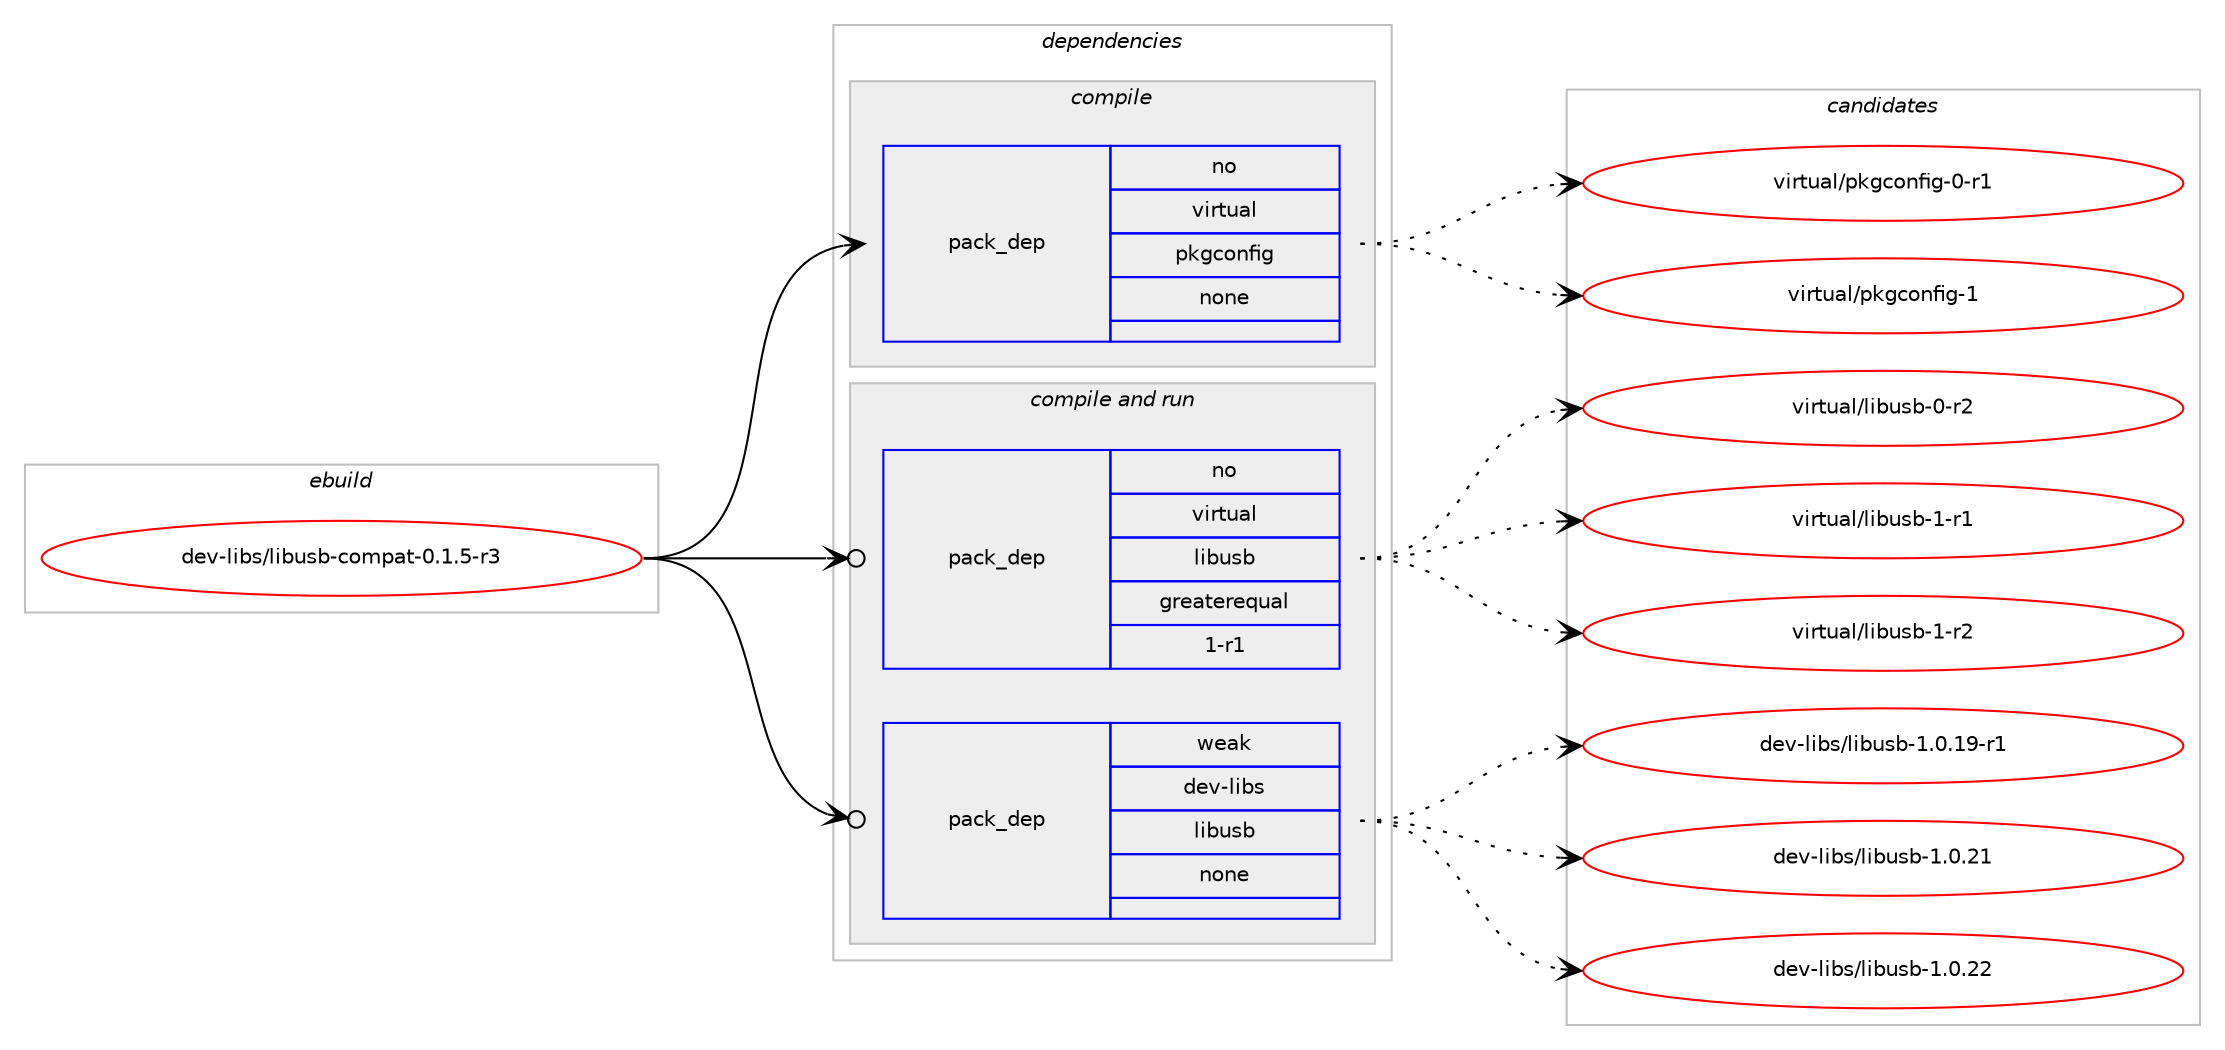 digraph prolog {

# *************
# Graph options
# *************

newrank=true;
concentrate=true;
compound=true;
graph [rankdir=LR,fontname=Helvetica,fontsize=10,ranksep=1.5];#, ranksep=2.5, nodesep=0.2];
edge  [arrowhead=vee];
node  [fontname=Helvetica,fontsize=10];

# **********
# The ebuild
# **********

subgraph cluster_leftcol {
color=gray;
rank=same;
label=<<i>ebuild</i>>;
id [label="dev-libs/libusb-compat-0.1.5-r3", color=red, width=4, href="../dev-libs/libusb-compat-0.1.5-r3.svg"];
}

# ****************
# The dependencies
# ****************

subgraph cluster_midcol {
color=gray;
label=<<i>dependencies</i>>;
subgraph cluster_compile {
fillcolor="#eeeeee";
style=filled;
label=<<i>compile</i>>;
subgraph pack980744 {
dependency1370112 [label=<<TABLE BORDER="0" CELLBORDER="1" CELLSPACING="0" CELLPADDING="4" WIDTH="220"><TR><TD ROWSPAN="6" CELLPADDING="30">pack_dep</TD></TR><TR><TD WIDTH="110">no</TD></TR><TR><TD>virtual</TD></TR><TR><TD>pkgconfig</TD></TR><TR><TD>none</TD></TR><TR><TD></TD></TR></TABLE>>, shape=none, color=blue];
}
id:e -> dependency1370112:w [weight=20,style="solid",arrowhead="vee"];
}
subgraph cluster_compileandrun {
fillcolor="#eeeeee";
style=filled;
label=<<i>compile and run</i>>;
subgraph pack980745 {
dependency1370113 [label=<<TABLE BORDER="0" CELLBORDER="1" CELLSPACING="0" CELLPADDING="4" WIDTH="220"><TR><TD ROWSPAN="6" CELLPADDING="30">pack_dep</TD></TR><TR><TD WIDTH="110">no</TD></TR><TR><TD>virtual</TD></TR><TR><TD>libusb</TD></TR><TR><TD>greaterequal</TD></TR><TR><TD>1-r1</TD></TR></TABLE>>, shape=none, color=blue];
}
id:e -> dependency1370113:w [weight=20,style="solid",arrowhead="odotvee"];
subgraph pack980746 {
dependency1370114 [label=<<TABLE BORDER="0" CELLBORDER="1" CELLSPACING="0" CELLPADDING="4" WIDTH="220"><TR><TD ROWSPAN="6" CELLPADDING="30">pack_dep</TD></TR><TR><TD WIDTH="110">weak</TD></TR><TR><TD>dev-libs</TD></TR><TR><TD>libusb</TD></TR><TR><TD>none</TD></TR><TR><TD></TD></TR></TABLE>>, shape=none, color=blue];
}
id:e -> dependency1370114:w [weight=20,style="solid",arrowhead="odotvee"];
}
subgraph cluster_run {
fillcolor="#eeeeee";
style=filled;
label=<<i>run</i>>;
}
}

# **************
# The candidates
# **************

subgraph cluster_choices {
rank=same;
color=gray;
label=<<i>candidates</i>>;

subgraph choice980744 {
color=black;
nodesep=1;
choice11810511411611797108471121071039911111010210510345484511449 [label="virtual/pkgconfig-0-r1", color=red, width=4,href="../virtual/pkgconfig-0-r1.svg"];
choice1181051141161179710847112107103991111101021051034549 [label="virtual/pkgconfig-1", color=red, width=4,href="../virtual/pkgconfig-1.svg"];
dependency1370112:e -> choice11810511411611797108471121071039911111010210510345484511449:w [style=dotted,weight="100"];
dependency1370112:e -> choice1181051141161179710847112107103991111101021051034549:w [style=dotted,weight="100"];
}
subgraph choice980745 {
color=black;
nodesep=1;
choice1181051141161179710847108105981171159845484511450 [label="virtual/libusb-0-r2", color=red, width=4,href="../virtual/libusb-0-r2.svg"];
choice1181051141161179710847108105981171159845494511449 [label="virtual/libusb-1-r1", color=red, width=4,href="../virtual/libusb-1-r1.svg"];
choice1181051141161179710847108105981171159845494511450 [label="virtual/libusb-1-r2", color=red, width=4,href="../virtual/libusb-1-r2.svg"];
dependency1370113:e -> choice1181051141161179710847108105981171159845484511450:w [style=dotted,weight="100"];
dependency1370113:e -> choice1181051141161179710847108105981171159845494511449:w [style=dotted,weight="100"];
dependency1370113:e -> choice1181051141161179710847108105981171159845494511450:w [style=dotted,weight="100"];
}
subgraph choice980746 {
color=black;
nodesep=1;
choice1001011184510810598115471081059811711598454946484649574511449 [label="dev-libs/libusb-1.0.19-r1", color=red, width=4,href="../dev-libs/libusb-1.0.19-r1.svg"];
choice100101118451081059811547108105981171159845494648465049 [label="dev-libs/libusb-1.0.21", color=red, width=4,href="../dev-libs/libusb-1.0.21.svg"];
choice100101118451081059811547108105981171159845494648465050 [label="dev-libs/libusb-1.0.22", color=red, width=4,href="../dev-libs/libusb-1.0.22.svg"];
dependency1370114:e -> choice1001011184510810598115471081059811711598454946484649574511449:w [style=dotted,weight="100"];
dependency1370114:e -> choice100101118451081059811547108105981171159845494648465049:w [style=dotted,weight="100"];
dependency1370114:e -> choice100101118451081059811547108105981171159845494648465050:w [style=dotted,weight="100"];
}
}

}
